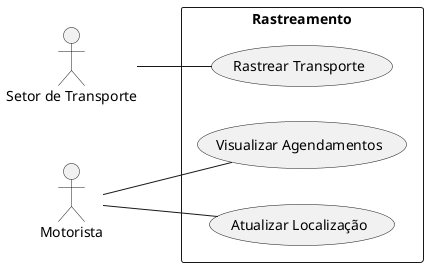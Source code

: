@startuml
left to right direction

:Setor de Transporte: as setor_transportes
:Motorista: as motorista

rectangle "Rastreamento"{
    (Visualizar Agendamentos) as visualizar_agendamentos
    (Atualizar Localização) as atualizar_localizacao
    (Rastrear Transporte) as rastrear_transporte
}

motorista -- visualizar_agendamentos
motorista -- atualizar_localizacao
setor_transportes -- rastrear_transporte

@enduml